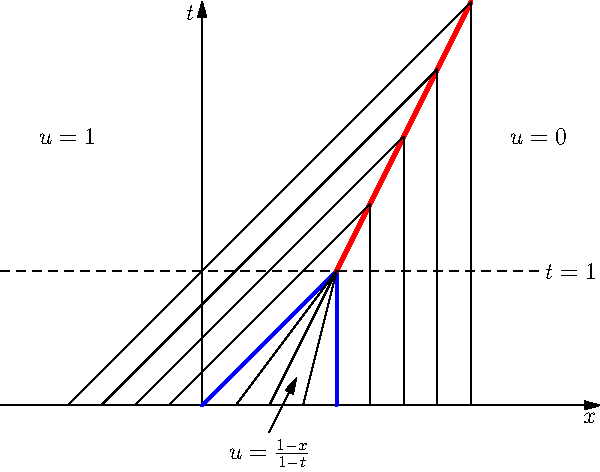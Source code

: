 import graph;
size(300,0);

xaxis("$x$", Arrow);
yaxis("$t$", 0, 3, Arrow);

pair p1 = (1,1);
pair p2 = (2,3);

pen pt = linewidth(2) + red;
pen ps = linewidth(1.5) + blue;

draw((0,0)--p1,ps);
draw((1,0)--p1,ps);
draw(p1--p2, pt);
draw(p1--(0.25,0));
draw(p1--(0.50,0));
draw(p1--(0.75,0));

real x0(real t) { return 0.5*(t+1);}

real t1 = 1.5;
real x1 = x0(t1);

draw((x1,t1)--(x1,0));
draw((x1,t1)--(x1-t1,0));

t1 = 2.0;
x1 = x0(t1);
draw((x1,t1)--(x1,0));
draw((x1,t1)--(x1-t1,0));

t1 = 2.5;
x1 = x0(t1);
draw((x1,t1)--(x1,0));
draw((x1,t1)--(x1-t1,0));

t1 = 3.0;
x1 = x0(t1);
draw((x1,t1)--(x1,0));
draw((x1,t1)--(x1-t1,0));

draw(Label("$t=1$", EndPoint), (-1.5,1)--(2.5,1), dashed);

label("$u=1$", (-1,2));
label("$u=0$", (+2.5,2));

label("$u = \frac{1-x}{1-t}$", (0.5,-0.2), S);
draw((0.5,-0.2)--(0.7,0.2), Arrow);
